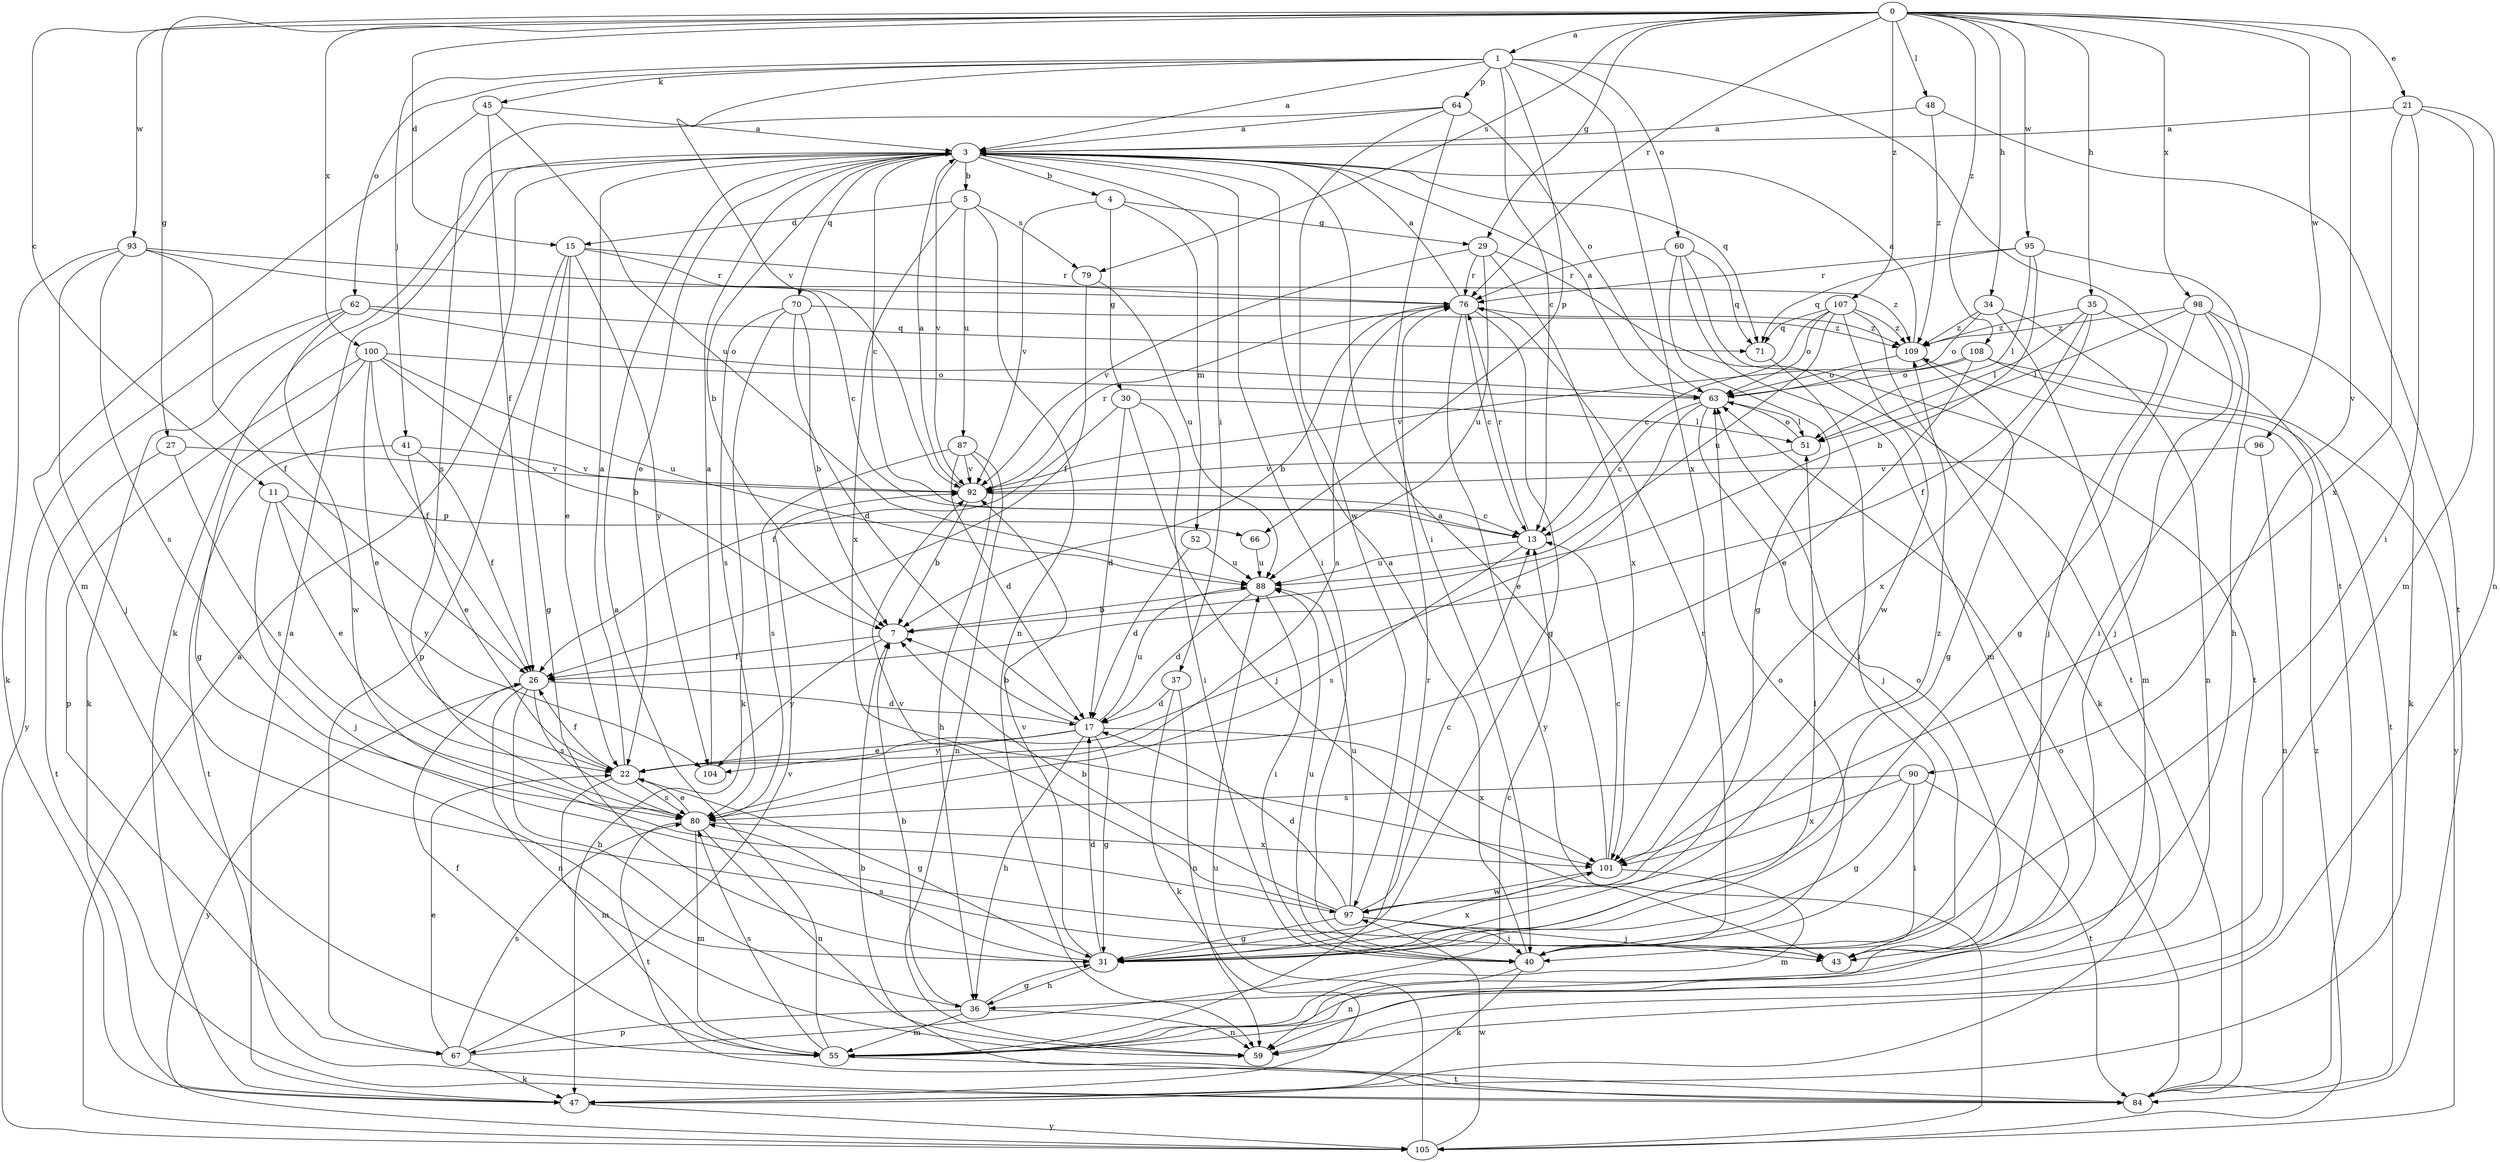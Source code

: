 strict digraph  {
0;
1;
3;
4;
5;
7;
11;
13;
15;
17;
21;
22;
26;
27;
29;
30;
31;
34;
35;
36;
37;
40;
41;
43;
45;
47;
48;
51;
52;
55;
59;
60;
62;
63;
64;
66;
67;
70;
71;
76;
79;
80;
84;
87;
88;
90;
92;
93;
95;
96;
97;
98;
100;
101;
104;
105;
107;
108;
109;
0 -> 1  [label=a];
0 -> 11  [label=c];
0 -> 15  [label=d];
0 -> 21  [label=e];
0 -> 27  [label=g];
0 -> 29  [label=g];
0 -> 34  [label=h];
0 -> 35  [label=h];
0 -> 48  [label=l];
0 -> 76  [label=r];
0 -> 79  [label=s];
0 -> 90  [label=v];
0 -> 93  [label=w];
0 -> 95  [label=w];
0 -> 96  [label=w];
0 -> 98  [label=x];
0 -> 100  [label=x];
0 -> 107  [label=z];
0 -> 108  [label=z];
1 -> 3  [label=a];
1 -> 13  [label=c];
1 -> 41  [label=j];
1 -> 45  [label=k];
1 -> 60  [label=o];
1 -> 62  [label=o];
1 -> 64  [label=p];
1 -> 66  [label=p];
1 -> 84  [label=t];
1 -> 92  [label=v];
1 -> 101  [label=x];
3 -> 4  [label=b];
3 -> 5  [label=b];
3 -> 7  [label=b];
3 -> 13  [label=c];
3 -> 22  [label=e];
3 -> 37  [label=i];
3 -> 40  [label=i];
3 -> 47  [label=k];
3 -> 70  [label=q];
3 -> 71  [label=q];
3 -> 92  [label=v];
4 -> 29  [label=g];
4 -> 30  [label=g];
4 -> 52  [label=m];
4 -> 92  [label=v];
5 -> 15  [label=d];
5 -> 59  [label=n];
5 -> 79  [label=s];
5 -> 87  [label=u];
5 -> 101  [label=x];
7 -> 26  [label=f];
7 -> 104  [label=y];
11 -> 22  [label=e];
11 -> 43  [label=j];
11 -> 66  [label=p];
11 -> 104  [label=y];
13 -> 76  [label=r];
13 -> 80  [label=s];
13 -> 88  [label=u];
15 -> 13  [label=c];
15 -> 22  [label=e];
15 -> 31  [label=g];
15 -> 67  [label=p];
15 -> 76  [label=r];
15 -> 104  [label=y];
17 -> 7  [label=b];
17 -> 22  [label=e];
17 -> 31  [label=g];
17 -> 36  [label=h];
17 -> 88  [label=u];
17 -> 101  [label=x];
17 -> 104  [label=y];
21 -> 3  [label=a];
21 -> 40  [label=i];
21 -> 55  [label=m];
21 -> 59  [label=n];
21 -> 101  [label=x];
22 -> 3  [label=a];
22 -> 26  [label=f];
22 -> 31  [label=g];
22 -> 55  [label=m];
22 -> 80  [label=s];
26 -> 17  [label=d];
26 -> 36  [label=h];
26 -> 59  [label=n];
26 -> 80  [label=s];
26 -> 105  [label=y];
27 -> 80  [label=s];
27 -> 84  [label=t];
27 -> 92  [label=v];
29 -> 76  [label=r];
29 -> 84  [label=t];
29 -> 88  [label=u];
29 -> 92  [label=v];
29 -> 101  [label=x];
30 -> 17  [label=d];
30 -> 26  [label=f];
30 -> 40  [label=i];
30 -> 43  [label=j];
30 -> 51  [label=l];
31 -> 17  [label=d];
31 -> 36  [label=h];
31 -> 51  [label=l];
31 -> 80  [label=s];
31 -> 92  [label=v];
31 -> 101  [label=x];
34 -> 55  [label=m];
34 -> 59  [label=n];
34 -> 63  [label=o];
34 -> 109  [label=z];
35 -> 26  [label=f];
35 -> 43  [label=j];
35 -> 51  [label=l];
35 -> 101  [label=x];
35 -> 109  [label=z];
36 -> 7  [label=b];
36 -> 31  [label=g];
36 -> 55  [label=m];
36 -> 59  [label=n];
36 -> 67  [label=p];
37 -> 17  [label=d];
37 -> 47  [label=k];
37 -> 59  [label=n];
40 -> 3  [label=a];
40 -> 47  [label=k];
40 -> 59  [label=n];
40 -> 63  [label=o];
40 -> 76  [label=r];
40 -> 88  [label=u];
41 -> 22  [label=e];
41 -> 26  [label=f];
41 -> 84  [label=t];
41 -> 92  [label=v];
43 -> 63  [label=o];
45 -> 3  [label=a];
45 -> 26  [label=f];
45 -> 55  [label=m];
45 -> 88  [label=u];
47 -> 3  [label=a];
47 -> 105  [label=y];
48 -> 3  [label=a];
48 -> 84  [label=t];
48 -> 109  [label=z];
51 -> 63  [label=o];
51 -> 92  [label=v];
52 -> 17  [label=d];
52 -> 88  [label=u];
55 -> 3  [label=a];
55 -> 26  [label=f];
55 -> 76  [label=r];
55 -> 80  [label=s];
55 -> 84  [label=t];
60 -> 31  [label=g];
60 -> 55  [label=m];
60 -> 71  [label=q];
60 -> 76  [label=r];
60 -> 84  [label=t];
62 -> 47  [label=k];
62 -> 63  [label=o];
62 -> 71  [label=q];
62 -> 97  [label=w];
62 -> 105  [label=y];
63 -> 3  [label=a];
63 -> 13  [label=c];
63 -> 22  [label=e];
63 -> 43  [label=j];
63 -> 51  [label=l];
64 -> 3  [label=a];
64 -> 40  [label=i];
64 -> 63  [label=o];
64 -> 80  [label=s];
64 -> 97  [label=w];
66 -> 88  [label=u];
67 -> 13  [label=c];
67 -> 22  [label=e];
67 -> 47  [label=k];
67 -> 80  [label=s];
67 -> 92  [label=v];
70 -> 7  [label=b];
70 -> 17  [label=d];
70 -> 47  [label=k];
70 -> 80  [label=s];
70 -> 109  [label=z];
71 -> 40  [label=i];
76 -> 3  [label=a];
76 -> 7  [label=b];
76 -> 13  [label=c];
76 -> 31  [label=g];
76 -> 80  [label=s];
76 -> 105  [label=y];
76 -> 109  [label=z];
79 -> 26  [label=f];
79 -> 88  [label=u];
80 -> 22  [label=e];
80 -> 55  [label=m];
80 -> 59  [label=n];
80 -> 84  [label=t];
80 -> 101  [label=x];
84 -> 7  [label=b];
84 -> 63  [label=o];
87 -> 17  [label=d];
87 -> 36  [label=h];
87 -> 59  [label=n];
87 -> 80  [label=s];
87 -> 92  [label=v];
88 -> 7  [label=b];
88 -> 17  [label=d];
88 -> 40  [label=i];
90 -> 31  [label=g];
90 -> 40  [label=i];
90 -> 80  [label=s];
90 -> 84  [label=t];
90 -> 101  [label=x];
92 -> 3  [label=a];
92 -> 7  [label=b];
92 -> 13  [label=c];
92 -> 76  [label=r];
93 -> 26  [label=f];
93 -> 43  [label=j];
93 -> 47  [label=k];
93 -> 76  [label=r];
93 -> 80  [label=s];
93 -> 109  [label=z];
95 -> 7  [label=b];
95 -> 36  [label=h];
95 -> 51  [label=l];
95 -> 71  [label=q];
95 -> 76  [label=r];
96 -> 59  [label=n];
96 -> 92  [label=v];
97 -> 7  [label=b];
97 -> 13  [label=c];
97 -> 17  [label=d];
97 -> 31  [label=g];
97 -> 40  [label=i];
97 -> 43  [label=j];
97 -> 88  [label=u];
97 -> 92  [label=v];
97 -> 109  [label=z];
98 -> 31  [label=g];
98 -> 40  [label=i];
98 -> 43  [label=j];
98 -> 47  [label=k];
98 -> 51  [label=l];
98 -> 109  [label=z];
100 -> 7  [label=b];
100 -> 22  [label=e];
100 -> 26  [label=f];
100 -> 31  [label=g];
100 -> 63  [label=o];
100 -> 67  [label=p];
100 -> 88  [label=u];
101 -> 3  [label=a];
101 -> 13  [label=c];
101 -> 55  [label=m];
101 -> 97  [label=w];
104 -> 3  [label=a];
105 -> 3  [label=a];
105 -> 88  [label=u];
105 -> 97  [label=w];
105 -> 109  [label=z];
107 -> 13  [label=c];
107 -> 47  [label=k];
107 -> 63  [label=o];
107 -> 71  [label=q];
107 -> 88  [label=u];
107 -> 97  [label=w];
107 -> 109  [label=z];
108 -> 22  [label=e];
108 -> 63  [label=o];
108 -> 84  [label=t];
108 -> 92  [label=v];
108 -> 105  [label=y];
109 -> 3  [label=a];
109 -> 31  [label=g];
109 -> 63  [label=o];
}
